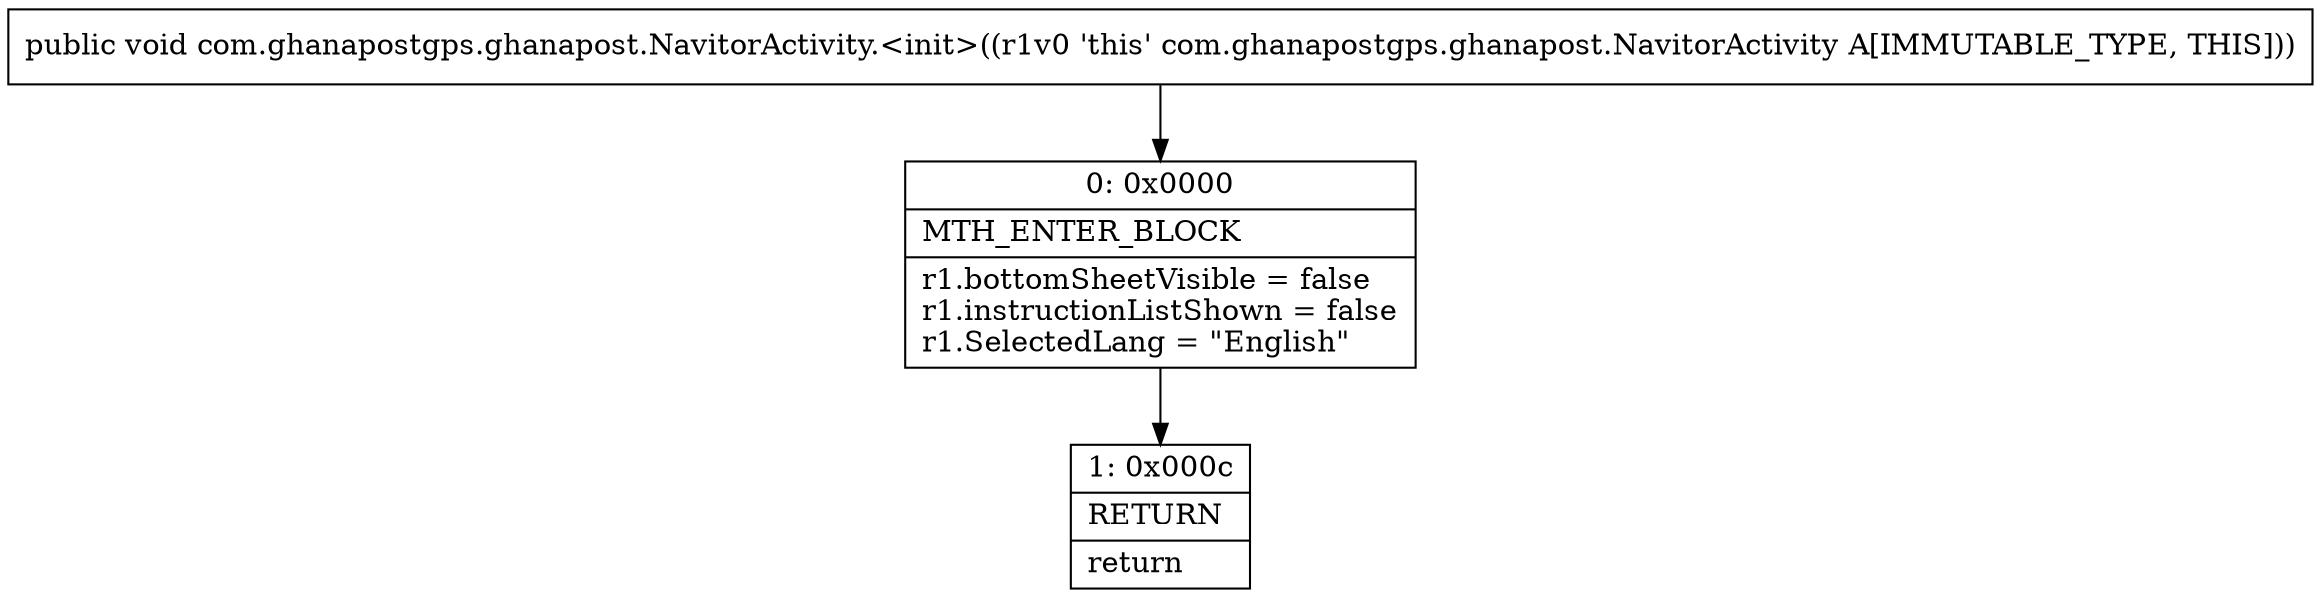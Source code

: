 digraph "CFG forcom.ghanapostgps.ghanapost.NavitorActivity.\<init\>()V" {
Node_0 [shape=record,label="{0\:\ 0x0000|MTH_ENTER_BLOCK\l|r1.bottomSheetVisible = false\lr1.instructionListShown = false\lr1.SelectedLang = \"English\"\l}"];
Node_1 [shape=record,label="{1\:\ 0x000c|RETURN\l|return\l}"];
MethodNode[shape=record,label="{public void com.ghanapostgps.ghanapost.NavitorActivity.\<init\>((r1v0 'this' com.ghanapostgps.ghanapost.NavitorActivity A[IMMUTABLE_TYPE, THIS])) }"];
MethodNode -> Node_0;
Node_0 -> Node_1;
}

